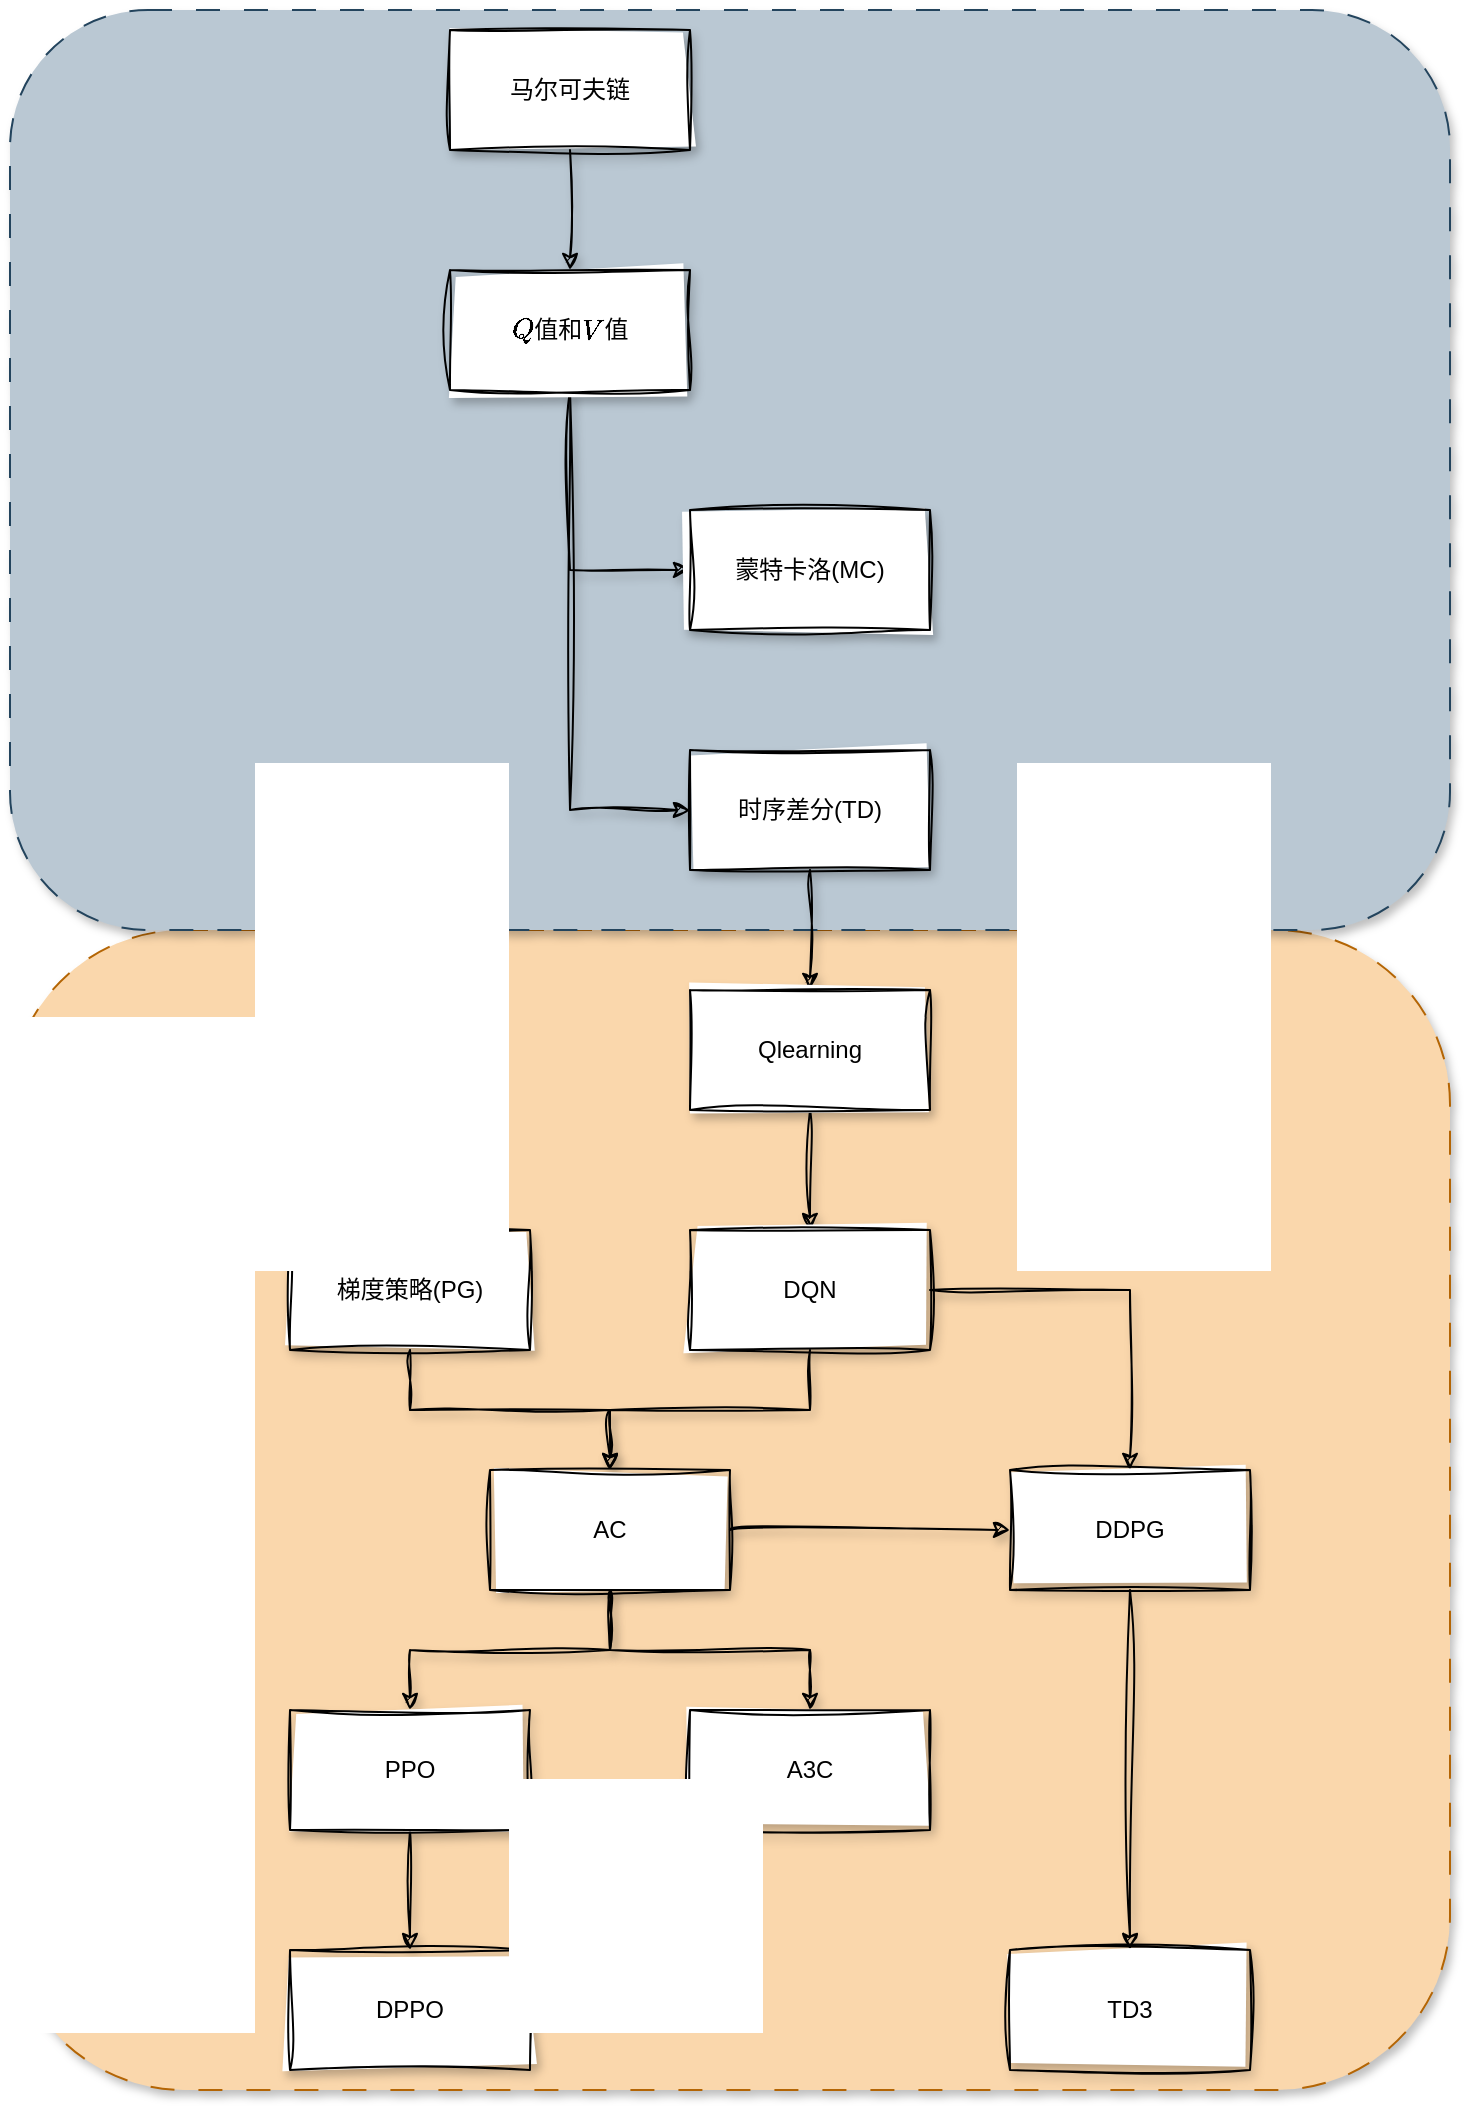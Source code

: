 <mxfile version="22.1.11" type="github" pages="6">
  <diagram name="路线图" id="RcYCrghBmFvPSSh3XzJO">
    <mxGraphModel dx="1838" dy="1176" grid="1" gridSize="10" guides="1" tooltips="1" connect="1" arrows="1" fold="1" page="1" pageScale="1" pageWidth="827" pageHeight="1169" math="1" shadow="0">
      <root>
        <mxCell id="0" />
        <mxCell id="1" parent="0" />
        <mxCell id="28xx1SLFNbe6EIuXEr-e-31" value="" style="rounded=1;whiteSpace=wrap;html=1;fillColor=#fad7ac;strokeColor=#b46504;dashed=1;dashPattern=12 12;shadow=1;" parent="1" vertex="1">
          <mxGeometry x="40" y="500" width="720" height="580" as="geometry" />
        </mxCell>
        <mxCell id="28xx1SLFNbe6EIuXEr-e-13" value="" style="rounded=1;whiteSpace=wrap;html=1;fillColor=#bac8d3;strokeColor=#23445d;dashed=1;dashPattern=12 12;shadow=1;" parent="1" vertex="1">
          <mxGeometry x="40" y="40" width="720" height="460" as="geometry" />
        </mxCell>
        <mxCell id="28xx1SLFNbe6EIuXEr-e-3" value="" style="edgeStyle=orthogonalEdgeStyle;rounded=0;orthogonalLoop=1;jettySize=auto;html=1;sketch=1;curveFitting=1;jiggle=2;shadow=1;" parent="1" source="28xx1SLFNbe6EIuXEr-e-1" target="28xx1SLFNbe6EIuXEr-e-2" edge="1">
          <mxGeometry relative="1" as="geometry" />
        </mxCell>
        <mxCell id="28xx1SLFNbe6EIuXEr-e-1" value="马尔可夫链" style="rounded=0;whiteSpace=wrap;html=1;sketch=1;curveFitting=1;jiggle=2;shadow=1;" parent="1" vertex="1">
          <mxGeometry x="260" y="50" width="120" height="60" as="geometry" />
        </mxCell>
        <mxCell id="28xx1SLFNbe6EIuXEr-e-7" style="edgeStyle=orthogonalEdgeStyle;rounded=0;orthogonalLoop=1;jettySize=auto;html=1;entryX=0;entryY=0.5;entryDx=0;entryDy=0;sketch=1;curveFitting=1;jiggle=2;shadow=1;" parent="1" source="28xx1SLFNbe6EIuXEr-e-2" target="28xx1SLFNbe6EIuXEr-e-5" edge="1">
          <mxGeometry relative="1" as="geometry" />
        </mxCell>
        <mxCell id="28xx1SLFNbe6EIuXEr-e-10" value="" style="edgeStyle=orthogonalEdgeStyle;rounded=0;orthogonalLoop=1;jettySize=auto;html=1;sketch=1;curveFitting=1;jiggle=2;shadow=1;" parent="1" source="28xx1SLFNbe6EIuXEr-e-2" target="28xx1SLFNbe6EIuXEr-e-9" edge="1">
          <mxGeometry relative="1" as="geometry">
            <Array as="points">
              <mxPoint x="320" y="440" />
            </Array>
          </mxGeometry>
        </mxCell>
        <mxCell id="28xx1SLFNbe6EIuXEr-e-2" value="`Q`值和`V`值" style="rounded=0;whiteSpace=wrap;html=1;sketch=1;curveFitting=1;jiggle=2;shadow=1;" parent="1" vertex="1">
          <mxGeometry x="260" y="170" width="120" height="60" as="geometry" />
        </mxCell>
        <mxCell id="28xx1SLFNbe6EIuXEr-e-5" value="蒙特卡洛(MC)" style="rounded=0;whiteSpace=wrap;html=1;sketch=1;curveFitting=1;jiggle=2;shadow=1;" parent="1" vertex="1">
          <mxGeometry x="380" y="290" width="120" height="60" as="geometry" />
        </mxCell>
        <mxCell id="28xx1SLFNbe6EIuXEr-e-12" value="" style="edgeStyle=orthogonalEdgeStyle;rounded=0;orthogonalLoop=1;jettySize=auto;html=1;sketch=1;curveFitting=1;jiggle=2;shadow=1;" parent="1" source="28xx1SLFNbe6EIuXEr-e-9" target="28xx1SLFNbe6EIuXEr-e-11" edge="1">
          <mxGeometry relative="1" as="geometry" />
        </mxCell>
        <mxCell id="28xx1SLFNbe6EIuXEr-e-9" value="时序差分(TD)" style="rounded=0;whiteSpace=wrap;html=1;sketch=1;curveFitting=1;jiggle=2;shadow=1;" parent="1" vertex="1">
          <mxGeometry x="380" y="410" width="120" height="60" as="geometry" />
        </mxCell>
        <mxCell id="28xx1SLFNbe6EIuXEr-e-16" value="" style="edgeStyle=orthogonalEdgeStyle;rounded=0;orthogonalLoop=1;jettySize=auto;html=1;sketch=1;curveFitting=1;jiggle=2;shadow=1;" parent="1" source="28xx1SLFNbe6EIuXEr-e-11" target="28xx1SLFNbe6EIuXEr-e-15" edge="1">
          <mxGeometry relative="1" as="geometry" />
        </mxCell>
        <mxCell id="28xx1SLFNbe6EIuXEr-e-11" value="Qlearning" style="rounded=0;whiteSpace=wrap;html=1;sketch=1;curveFitting=1;jiggle=2;shadow=1;" parent="1" vertex="1">
          <mxGeometry x="380" y="530" width="120" height="60" as="geometry" />
        </mxCell>
        <mxCell id="28xx1SLFNbe6EIuXEr-e-19" style="edgeStyle=orthogonalEdgeStyle;rounded=0;orthogonalLoop=1;jettySize=auto;html=1;sketch=1;curveFitting=1;jiggle=2;shadow=1;" parent="1" source="28xx1SLFNbe6EIuXEr-e-14" target="28xx1SLFNbe6EIuXEr-e-17" edge="1">
          <mxGeometry relative="1" as="geometry" />
        </mxCell>
        <mxCell id="28xx1SLFNbe6EIuXEr-e-14" value="梯度策略(PG)" style="rounded=0;whiteSpace=wrap;html=1;sketch=1;curveFitting=1;jiggle=2;shadow=1;" parent="1" vertex="1">
          <mxGeometry x="180" y="650" width="120" height="60" as="geometry" />
        </mxCell>
        <mxCell id="28xx1SLFNbe6EIuXEr-e-18" style="edgeStyle=orthogonalEdgeStyle;rounded=0;orthogonalLoop=1;jettySize=auto;html=1;sketch=1;curveFitting=1;jiggle=2;shadow=1;" parent="1" source="28xx1SLFNbe6EIuXEr-e-15" target="28xx1SLFNbe6EIuXEr-e-17" edge="1">
          <mxGeometry relative="1" as="geometry" />
        </mxCell>
        <mxCell id="28xx1SLFNbe6EIuXEr-e-28" style="edgeStyle=orthogonalEdgeStyle;rounded=0;orthogonalLoop=1;jettySize=auto;html=1;sketch=1;curveFitting=1;jiggle=2;shadow=1;" parent="1" source="28xx1SLFNbe6EIuXEr-e-15" target="28xx1SLFNbe6EIuXEr-e-27" edge="1">
          <mxGeometry relative="1" as="geometry" />
        </mxCell>
        <mxCell id="28xx1SLFNbe6EIuXEr-e-15" value="DQN" style="rounded=0;whiteSpace=wrap;html=1;sketch=1;curveFitting=1;jiggle=2;shadow=1;" parent="1" vertex="1">
          <mxGeometry x="380" y="650" width="120" height="60" as="geometry" />
        </mxCell>
        <mxCell id="28xx1SLFNbe6EIuXEr-e-22" style="edgeStyle=orthogonalEdgeStyle;rounded=0;orthogonalLoop=1;jettySize=auto;html=1;sketch=1;curveFitting=1;jiggle=2;shadow=1;" parent="1" source="28xx1SLFNbe6EIuXEr-e-17" target="28xx1SLFNbe6EIuXEr-e-20" edge="1">
          <mxGeometry relative="1" as="geometry" />
        </mxCell>
        <mxCell id="28xx1SLFNbe6EIuXEr-e-23" style="edgeStyle=orthogonalEdgeStyle;rounded=0;orthogonalLoop=1;jettySize=auto;html=1;sketch=1;curveFitting=1;jiggle=2;shadow=1;" parent="1" source="28xx1SLFNbe6EIuXEr-e-17" target="28xx1SLFNbe6EIuXEr-e-21" edge="1">
          <mxGeometry relative="1" as="geometry" />
        </mxCell>
        <mxCell id="g3f7EvbMpT0CUi-3iCvY-1" style="edgeStyle=orthogonalEdgeStyle;curved=1;rounded=0;orthogonalLoop=1;jettySize=auto;html=1;shadow=1;sketch=1;curveFitting=1;jiggle=2;" edge="1" parent="1" source="28xx1SLFNbe6EIuXEr-e-17" target="28xx1SLFNbe6EIuXEr-e-27">
          <mxGeometry relative="1" as="geometry" />
        </mxCell>
        <mxCell id="28xx1SLFNbe6EIuXEr-e-17" value="AC" style="rounded=0;whiteSpace=wrap;html=1;sketch=1;curveFitting=1;jiggle=2;shadow=1;" parent="1" vertex="1">
          <mxGeometry x="280" y="770" width="120" height="60" as="geometry" />
        </mxCell>
        <mxCell id="28xx1SLFNbe6EIuXEr-e-25" value="" style="edgeStyle=orthogonalEdgeStyle;rounded=0;orthogonalLoop=1;jettySize=auto;html=1;sketch=1;curveFitting=1;jiggle=2;shadow=1;" parent="1" source="28xx1SLFNbe6EIuXEr-e-20" target="28xx1SLFNbe6EIuXEr-e-24" edge="1">
          <mxGeometry relative="1" as="geometry" />
        </mxCell>
        <mxCell id="28xx1SLFNbe6EIuXEr-e-20" value="PPO" style="rounded=0;whiteSpace=wrap;html=1;sketch=1;curveFitting=1;jiggle=2;shadow=1;" parent="1" vertex="1">
          <mxGeometry x="180" y="890" width="120" height="60" as="geometry" />
        </mxCell>
        <mxCell id="28xx1SLFNbe6EIuXEr-e-21" value="A3C" style="rounded=0;whiteSpace=wrap;html=1;sketch=1;curveFitting=1;jiggle=2;shadow=1;" parent="1" vertex="1">
          <mxGeometry x="380" y="890" width="120" height="60" as="geometry" />
        </mxCell>
        <mxCell id="28xx1SLFNbe6EIuXEr-e-24" value="DPPO" style="rounded=0;whiteSpace=wrap;html=1;sketch=1;curveFitting=1;jiggle=2;shadow=1;" parent="1" vertex="1">
          <mxGeometry x="180" y="1010" width="120" height="60" as="geometry" />
        </mxCell>
        <mxCell id="28xx1SLFNbe6EIuXEr-e-30" style="edgeStyle=orthogonalEdgeStyle;rounded=0;orthogonalLoop=1;jettySize=auto;html=1;entryX=0.5;entryY=0;entryDx=0;entryDy=0;sketch=1;curveFitting=1;jiggle=2;shadow=1;" parent="1" source="28xx1SLFNbe6EIuXEr-e-27" target="28xx1SLFNbe6EIuXEr-e-29" edge="1">
          <mxGeometry relative="1" as="geometry" />
        </mxCell>
        <mxCell id="28xx1SLFNbe6EIuXEr-e-27" value="DDPG" style="rounded=0;whiteSpace=wrap;html=1;sketch=1;curveFitting=1;jiggle=2;shadow=1;" parent="1" vertex="1">
          <mxGeometry x="540" y="770" width="120" height="60" as="geometry" />
        </mxCell>
        <mxCell id="28xx1SLFNbe6EIuXEr-e-29" value="TD3" style="rounded=0;whiteSpace=wrap;html=1;sketch=1;curveFitting=1;jiggle=2;shadow=1;" parent="1" vertex="1">
          <mxGeometry x="540" y="1010" width="120" height="60" as="geometry" />
        </mxCell>
      </root>
    </mxGraphModel>
  </diagram>
  <diagram id="72ef3sHuoOWlsgc97iei" name="马尔可夫链">
    <mxGraphModel dx="1302" dy="833" grid="1" gridSize="10" guides="1" tooltips="1" connect="1" arrows="1" fold="1" page="1" pageScale="1" pageWidth="1169" pageHeight="827" math="1" shadow="0">
      <root>
        <mxCell id="0" />
        <mxCell id="1" parent="0" />
        <mxCell id="b24xm5bGvdJZSB9XfMSJ-6" style="rounded=0;orthogonalLoop=1;jettySize=auto;html=1;entryX=0;entryY=0.5;entryDx=0;entryDy=0;" edge="1" parent="1" source="b24xm5bGvdJZSB9XfMSJ-1" target="b24xm5bGvdJZSB9XfMSJ-2">
          <mxGeometry relative="1" as="geometry" />
        </mxCell>
        <mxCell id="b24xm5bGvdJZSB9XfMSJ-1" value="&lt;div&gt;`S`&lt;/div&gt;" style="ellipse;whiteSpace=wrap;html=1;aspect=fixed;fillColor=#dae8fc;strokeColor=#6c8ebf;" vertex="1" parent="1">
          <mxGeometry x="40" y="250" width="40" height="40" as="geometry" />
        </mxCell>
        <mxCell id="b24xm5bGvdJZSB9XfMSJ-17" style="edgeStyle=orthogonalEdgeStyle;rounded=0;orthogonalLoop=1;jettySize=auto;html=1;entryX=0;entryY=0.5;entryDx=0;entryDy=0;" edge="1" parent="1" source="b24xm5bGvdJZSB9XfMSJ-2" target="b24xm5bGvdJZSB9XfMSJ-11">
          <mxGeometry relative="1" as="geometry" />
        </mxCell>
        <mxCell id="b24xm5bGvdJZSB9XfMSJ-2" value="`A`" style="ellipse;whiteSpace=wrap;html=1;aspect=fixed;fillColor=#d5e8d4;strokeColor=#82b366;" vertex="1" parent="1">
          <mxGeometry x="120" y="250" width="40" height="40" as="geometry" />
        </mxCell>
        <mxCell id="b24xm5bGvdJZSB9XfMSJ-10" style="rounded=0;orthogonalLoop=1;jettySize=auto;html=1;entryX=0;entryY=0.5;entryDx=0;entryDy=0;" edge="1" source="b24xm5bGvdJZSB9XfMSJ-11" target="b24xm5bGvdJZSB9XfMSJ-12" parent="1">
          <mxGeometry relative="1" as="geometry" />
        </mxCell>
        <mxCell id="b24xm5bGvdJZSB9XfMSJ-19" style="edgeStyle=orthogonalEdgeStyle;curved=1;rounded=0;orthogonalLoop=1;jettySize=auto;html=1;entryX=0.5;entryY=1;entryDx=0;entryDy=0;exitX=0.5;exitY=1;exitDx=0;exitDy=0;" edge="1" parent="1" source="b24xm5bGvdJZSB9XfMSJ-11" target="b24xm5bGvdJZSB9XfMSJ-2">
          <mxGeometry relative="1" as="geometry" />
        </mxCell>
        <mxCell id="b24xm5bGvdJZSB9XfMSJ-11" value="&lt;div&gt;`S`&lt;/div&gt;" style="ellipse;whiteSpace=wrap;html=1;aspect=fixed;fillColor=#dae8fc;strokeColor=#6c8ebf;" vertex="1" parent="1">
          <mxGeometry x="200" y="250" width="40" height="40" as="geometry" />
        </mxCell>
        <mxCell id="b24xm5bGvdJZSB9XfMSJ-18" style="edgeStyle=orthogonalEdgeStyle;rounded=0;orthogonalLoop=1;jettySize=auto;html=1;entryX=0;entryY=0.5;entryDx=0;entryDy=0;" edge="1" parent="1" source="b24xm5bGvdJZSB9XfMSJ-12" target="b24xm5bGvdJZSB9XfMSJ-14">
          <mxGeometry relative="1" as="geometry" />
        </mxCell>
        <mxCell id="b24xm5bGvdJZSB9XfMSJ-12" value="`A`" style="ellipse;whiteSpace=wrap;html=1;aspect=fixed;fillColor=#d5e8d4;strokeColor=#82b366;" vertex="1" parent="1">
          <mxGeometry x="280" y="250" width="40" height="40" as="geometry" />
        </mxCell>
        <mxCell id="b24xm5bGvdJZSB9XfMSJ-13" style="rounded=0;orthogonalLoop=1;jettySize=auto;html=1;entryX=0;entryY=0.5;entryDx=0;entryDy=0;" edge="1" source="b24xm5bGvdJZSB9XfMSJ-14" target="b24xm5bGvdJZSB9XfMSJ-15" parent="1">
          <mxGeometry relative="1" as="geometry" />
        </mxCell>
        <mxCell id="b24xm5bGvdJZSB9XfMSJ-22" style="edgeStyle=orthogonalEdgeStyle;curved=1;rounded=0;orthogonalLoop=1;jettySize=auto;html=1;exitX=0.5;exitY=1;exitDx=0;exitDy=0;entryX=0.5;entryY=1;entryDx=0;entryDy=0;" edge="1" parent="1" source="b24xm5bGvdJZSB9XfMSJ-14" target="b24xm5bGvdJZSB9XfMSJ-12">
          <mxGeometry relative="1" as="geometry" />
        </mxCell>
        <mxCell id="b24xm5bGvdJZSB9XfMSJ-14" value="&lt;div&gt;`S`&lt;/div&gt;" style="ellipse;whiteSpace=wrap;html=1;aspect=fixed;fillColor=#dae8fc;strokeColor=#6c8ebf;" vertex="1" parent="1">
          <mxGeometry x="360" y="250" width="40" height="40" as="geometry" />
        </mxCell>
        <mxCell id="b24xm5bGvdJZSB9XfMSJ-24" style="edgeStyle=orthogonalEdgeStyle;curved=1;rounded=0;orthogonalLoop=1;jettySize=auto;html=1;" edge="1" parent="1" source="b24xm5bGvdJZSB9XfMSJ-15" target="b24xm5bGvdJZSB9XfMSJ-25">
          <mxGeometry relative="1" as="geometry">
            <mxPoint x="520" y="270" as="targetPoint" />
          </mxGeometry>
        </mxCell>
        <mxCell id="b24xm5bGvdJZSB9XfMSJ-15" value="`A`" style="ellipse;whiteSpace=wrap;html=1;aspect=fixed;fillColor=#d5e8d4;strokeColor=#82b366;" vertex="1" parent="1">
          <mxGeometry x="440" y="250" width="40" height="40" as="geometry" />
        </mxCell>
        <mxCell id="b24xm5bGvdJZSB9XfMSJ-20" value="`R`" style="text;html=1;strokeColor=none;fillColor=none;align=center;verticalAlign=middle;whiteSpace=wrap;rounded=0;" vertex="1" parent="1">
          <mxGeometry x="170" y="290" width="20" height="20" as="geometry" />
        </mxCell>
        <mxCell id="b24xm5bGvdJZSB9XfMSJ-23" value="`R`" style="text;html=1;strokeColor=none;fillColor=none;align=center;verticalAlign=middle;whiteSpace=wrap;rounded=0;" vertex="1" parent="1">
          <mxGeometry x="330" y="290" width="20" height="20" as="geometry" />
        </mxCell>
        <mxCell id="b24xm5bGvdJZSB9XfMSJ-27" style="edgeStyle=orthogonalEdgeStyle;curved=1;rounded=0;orthogonalLoop=1;jettySize=auto;html=1;entryX=0;entryY=0.5;entryDx=0;entryDy=0;" edge="1" parent="1" source="b24xm5bGvdJZSB9XfMSJ-25" target="b24xm5bGvdJZSB9XfMSJ-26">
          <mxGeometry relative="1" as="geometry" />
        </mxCell>
        <mxCell id="b24xm5bGvdJZSB9XfMSJ-25" value="`...`" style="text;html=1;strokeColor=none;fillColor=none;align=center;verticalAlign=middle;whiteSpace=wrap;rounded=0;" vertex="1" parent="1">
          <mxGeometry x="520" y="250" width="40" height="40" as="geometry" />
        </mxCell>
        <mxCell id="b24xm5bGvdJZSB9XfMSJ-29" style="edgeStyle=orthogonalEdgeStyle;curved=1;rounded=0;orthogonalLoop=1;jettySize=auto;html=1;entryX=0;entryY=0.5;entryDx=0;entryDy=0;" edge="1" parent="1" source="b24xm5bGvdJZSB9XfMSJ-26" target="b24xm5bGvdJZSB9XfMSJ-28">
          <mxGeometry relative="1" as="geometry" />
        </mxCell>
        <mxCell id="b24xm5bGvdJZSB9XfMSJ-26" value="`A`" style="ellipse;whiteSpace=wrap;html=1;aspect=fixed;fillColor=#d5e8d4;strokeColor=#82b366;" vertex="1" parent="1">
          <mxGeometry x="600" y="250" width="40" height="40" as="geometry" />
        </mxCell>
        <mxCell id="b24xm5bGvdJZSB9XfMSJ-28" value="&lt;div&gt;`S`&lt;/div&gt;" style="ellipse;whiteSpace=wrap;html=1;aspect=fixed;fillColor=#dae8fc;strokeColor=#6c8ebf;" vertex="1" parent="1">
          <mxGeometry x="680" y="250" width="40" height="40" as="geometry" />
        </mxCell>
      </root>
    </mxGraphModel>
  </diagram>
  <diagram id="4hv4gq6sOSGATl8FXW_x" name="马尔可夫树">
    <mxGraphModel dx="1077" dy="690" grid="1" gridSize="10" guides="1" tooltips="1" connect="1" arrows="1" fold="1" page="1" pageScale="1" pageWidth="827" pageHeight="1169" math="1" shadow="0">
      <root>
        <mxCell id="0" />
        <mxCell id="1" parent="0" />
        <mxCell id="XUj-hSWNbtwn0MY1df0o-4" value="" style="rounded=1;whiteSpace=wrap;html=1;fillColor=none;strokeColor=#3465a4;dashed=1;shadow=1;" vertex="1" parent="1">
          <mxGeometry x="240" y="120" width="320" height="40" as="geometry" />
        </mxCell>
        <mxCell id="XUj-hSWNbtwn0MY1df0o-3" value="" style="edgeStyle=orthogonalEdgeStyle;curved=1;rounded=0;orthogonalLoop=1;jettySize=auto;html=1;shadow=1;" edge="1" parent="1" source="XUj-hSWNbtwn0MY1df0o-1" target="XUj-hSWNbtwn0MY1df0o-2">
          <mxGeometry relative="1" as="geometry" />
        </mxCell>
        <mxCell id="XUj-hSWNbtwn0MY1df0o-8" style="edgeStyle=orthogonalEdgeStyle;curved=1;rounded=0;orthogonalLoop=1;jettySize=auto;html=1;exitX=0.5;exitY=1;exitDx=0;exitDy=0;entryX=0.5;entryY=0;entryDx=0;entryDy=0;dashed=1;dashPattern=12 12;" edge="1" parent="1" source="XUj-hSWNbtwn0MY1df0o-1" target="XUj-hSWNbtwn0MY1df0o-5">
          <mxGeometry relative="1" as="geometry" />
        </mxCell>
        <mxCell id="XUj-hSWNbtwn0MY1df0o-9" style="edgeStyle=orthogonalEdgeStyle;curved=1;rounded=0;orthogonalLoop=1;jettySize=auto;html=1;exitX=0.5;exitY=1;exitDx=0;exitDy=0;entryX=0.5;entryY=0;entryDx=0;entryDy=0;dashed=1;dashPattern=12 12;" edge="1" parent="1" source="XUj-hSWNbtwn0MY1df0o-1" target="XUj-hSWNbtwn0MY1df0o-6">
          <mxGeometry relative="1" as="geometry" />
        </mxCell>
        <mxCell id="XUj-hSWNbtwn0MY1df0o-1" value="`S`" style="ellipse;whiteSpace=wrap;html=1;aspect=fixed;fillColor=#e1d5e7;strokeColor=#9673a6;" vertex="1" parent="1">
          <mxGeometry x="360" y="20" width="80" height="80" as="geometry" />
        </mxCell>
        <mxCell id="XUj-hSWNbtwn0MY1df0o-15" style="edgeStyle=orthogonalEdgeStyle;curved=1;rounded=0;orthogonalLoop=1;jettySize=auto;html=1;exitX=0.5;exitY=1;exitDx=0;exitDy=0;dashed=1;dashPattern=12 12;" edge="1" parent="1" source="XUj-hSWNbtwn0MY1df0o-2" target="XUj-hSWNbtwn0MY1df0o-12">
          <mxGeometry relative="1" as="geometry" />
        </mxCell>
        <mxCell id="XUj-hSWNbtwn0MY1df0o-16" style="edgeStyle=orthogonalEdgeStyle;curved=1;rounded=0;orthogonalLoop=1;jettySize=auto;html=1;entryX=0.5;entryY=0;entryDx=0;entryDy=0;" edge="1" parent="1" source="XUj-hSWNbtwn0MY1df0o-2" target="XUj-hSWNbtwn0MY1df0o-13">
          <mxGeometry relative="1" as="geometry" />
        </mxCell>
        <mxCell id="XUj-hSWNbtwn0MY1df0o-17" style="edgeStyle=orthogonalEdgeStyle;curved=1;rounded=0;orthogonalLoop=1;jettySize=auto;html=1;entryX=0.5;entryY=0;entryDx=0;entryDy=0;exitX=0.5;exitY=1;exitDx=0;exitDy=0;dashed=1;dashPattern=12 12;" edge="1" parent="1" source="XUj-hSWNbtwn0MY1df0o-2" target="XUj-hSWNbtwn0MY1df0o-14">
          <mxGeometry relative="1" as="geometry" />
        </mxCell>
        <mxCell id="XUj-hSWNbtwn0MY1df0o-2" value="`A_2`" style="ellipse;whiteSpace=wrap;html=1;shadow=1;fillColor=#dae8fc;strokeColor=#6c8ebf;" vertex="1" parent="1">
          <mxGeometry x="360" y="180" width="80" height="80" as="geometry" />
        </mxCell>
        <mxCell id="XUj-hSWNbtwn0MY1df0o-5" value="`A_1`" style="ellipse;whiteSpace=wrap;html=1;shadow=1;fillColor=#dae8fc;strokeColor=#6c8ebf;" vertex="1" parent="1">
          <mxGeometry x="240" y="180" width="80" height="80" as="geometry" />
        </mxCell>
        <mxCell id="XUj-hSWNbtwn0MY1df0o-6" value="`A_3`" style="ellipse;whiteSpace=wrap;html=1;shadow=1;fillColor=#dae8fc;strokeColor=#6c8ebf;" vertex="1" parent="1">
          <mxGeometry x="480" y="180" width="80" height="80" as="geometry" />
        </mxCell>
        <mxCell id="XUj-hSWNbtwn0MY1df0o-7" value="&lt;div&gt;`\pi`&lt;/div&gt;" style="text;html=1;strokeColor=none;fillColor=none;align=center;verticalAlign=middle;whiteSpace=wrap;rounded=0;shadow=1;" vertex="1" parent="1">
          <mxGeometry x="240" y="120" width="40" height="40" as="geometry" />
        </mxCell>
        <mxCell id="XUj-hSWNbtwn0MY1df0o-10" value="" style="rounded=1;whiteSpace=wrap;html=1;fillColor=none;dashed=1;shadow=1;strokeColor=#4e9a06;" vertex="1" parent="1">
          <mxGeometry x="240" y="280" width="320" height="40" as="geometry" />
        </mxCell>
        <mxCell id="XUj-hSWNbtwn0MY1df0o-11" value="&lt;div&gt;`P`&lt;/div&gt;" style="text;html=1;strokeColor=none;fillColor=none;align=center;verticalAlign=middle;whiteSpace=wrap;rounded=0;shadow=1;" vertex="1" parent="1">
          <mxGeometry x="240" y="280" width="40" height="40" as="geometry" />
        </mxCell>
        <mxCell id="XUj-hSWNbtwn0MY1df0o-12" value="`S_1`" style="ellipse;whiteSpace=wrap;html=1;shadow=1;fillColor=#e1d5e7;strokeColor=#9673a6;" vertex="1" parent="1">
          <mxGeometry x="240" y="340" width="80" height="80" as="geometry" />
        </mxCell>
        <mxCell id="XUj-hSWNbtwn0MY1df0o-26" style="edgeStyle=orthogonalEdgeStyle;curved=1;rounded=0;orthogonalLoop=1;jettySize=auto;html=1;entryX=0.5;entryY=0;entryDx=0;entryDy=0;" edge="1" parent="1" source="XUj-hSWNbtwn0MY1df0o-13" target="XUj-hSWNbtwn0MY1df0o-23">
          <mxGeometry relative="1" as="geometry" />
        </mxCell>
        <mxCell id="XUj-hSWNbtwn0MY1df0o-27" style="edgeStyle=orthogonalEdgeStyle;curved=1;rounded=0;orthogonalLoop=1;jettySize=auto;html=1;dashed=1;dashPattern=12 12;" edge="1" parent="1" source="XUj-hSWNbtwn0MY1df0o-13" target="XUj-hSWNbtwn0MY1df0o-25">
          <mxGeometry relative="1" as="geometry">
            <Array as="points">
              <mxPoint x="400" y="430" />
              <mxPoint x="520" y="430" />
            </Array>
          </mxGeometry>
        </mxCell>
        <mxCell id="XUj-hSWNbtwn0MY1df0o-28" style="edgeStyle=orthogonalEdgeStyle;curved=1;rounded=0;orthogonalLoop=1;jettySize=auto;html=1;entryX=0.5;entryY=0;entryDx=0;entryDy=0;dashed=1;dashPattern=12 12;" edge="1" parent="1" source="XUj-hSWNbtwn0MY1df0o-13" target="XUj-hSWNbtwn0MY1df0o-24">
          <mxGeometry relative="1" as="geometry">
            <Array as="points">
              <mxPoint x="400" y="430" />
              <mxPoint x="280" y="430" />
            </Array>
          </mxGeometry>
        </mxCell>
        <mxCell id="XUj-hSWNbtwn0MY1df0o-13" value="`S_2`" style="ellipse;whiteSpace=wrap;html=1;shadow=1;fillColor=#e1d5e7;strokeColor=#9673a6;" vertex="1" parent="1">
          <mxGeometry x="360" y="340" width="80" height="80" as="geometry" />
        </mxCell>
        <mxCell id="XUj-hSWNbtwn0MY1df0o-14" value="`S_3`" style="ellipse;whiteSpace=wrap;html=1;shadow=1;fillColor=#e1d5e7;strokeColor=#9673a6;" vertex="1" parent="1">
          <mxGeometry x="480" y="340" width="80" height="80" as="geometry" />
        </mxCell>
        <mxCell id="XUj-hSWNbtwn0MY1df0o-18" value="" style="rounded=1;whiteSpace=wrap;html=1;fillColor=none;strokeColor=#3465a4;dashed=1;shadow=1;" vertex="1" parent="1">
          <mxGeometry x="240" y="440" width="320" height="40" as="geometry" />
        </mxCell>
        <mxCell id="XUj-hSWNbtwn0MY1df0o-19" value="&lt;div&gt;`\pi`&lt;/div&gt;" style="text;html=1;strokeColor=none;fillColor=none;align=center;verticalAlign=middle;whiteSpace=wrap;rounded=0;shadow=1;" vertex="1" parent="1">
          <mxGeometry x="240" y="440" width="40" height="40" as="geometry" />
        </mxCell>
        <mxCell id="XUj-hSWNbtwn0MY1df0o-40" style="edgeStyle=orthogonalEdgeStyle;curved=1;rounded=0;orthogonalLoop=1;jettySize=auto;html=1;" edge="1" parent="1" source="XUj-hSWNbtwn0MY1df0o-23" target="XUj-hSWNbtwn0MY1df0o-34">
          <mxGeometry relative="1" as="geometry" />
        </mxCell>
        <mxCell id="XUj-hSWNbtwn0MY1df0o-41" style="edgeStyle=orthogonalEdgeStyle;curved=1;rounded=0;orthogonalLoop=1;jettySize=auto;html=1;entryX=0.5;entryY=0;entryDx=0;entryDy=0;dashed=1;dashPattern=12 12;" edge="1" parent="1" source="XUj-hSWNbtwn0MY1df0o-23" target="XUj-hSWNbtwn0MY1df0o-35">
          <mxGeometry relative="1" as="geometry">
            <Array as="points">
              <mxPoint x="400" y="590" />
              <mxPoint x="280" y="590" />
            </Array>
          </mxGeometry>
        </mxCell>
        <mxCell id="XUj-hSWNbtwn0MY1df0o-43" style="edgeStyle=orthogonalEdgeStyle;curved=1;rounded=0;orthogonalLoop=1;jettySize=auto;html=1;exitX=0.5;exitY=1;exitDx=0;exitDy=0;dashed=1;dashPattern=12 12;" edge="1" parent="1" source="XUj-hSWNbtwn0MY1df0o-23" target="XUj-hSWNbtwn0MY1df0o-33">
          <mxGeometry relative="1" as="geometry">
            <Array as="points">
              <mxPoint x="400" y="590" />
              <mxPoint x="520" y="590" />
            </Array>
          </mxGeometry>
        </mxCell>
        <mxCell id="XUj-hSWNbtwn0MY1df0o-23" value="`A_2`" style="ellipse;whiteSpace=wrap;html=1;shadow=1;fillColor=#dae8fc;strokeColor=#6c8ebf;" vertex="1" parent="1">
          <mxGeometry x="360" y="500" width="80" height="80" as="geometry" />
        </mxCell>
        <mxCell id="XUj-hSWNbtwn0MY1df0o-24" value="`A_1`" style="ellipse;whiteSpace=wrap;html=1;shadow=1;fillColor=#dae8fc;strokeColor=#6c8ebf;" vertex="1" parent="1">
          <mxGeometry x="240" y="500" width="80" height="80" as="geometry" />
        </mxCell>
        <mxCell id="XUj-hSWNbtwn0MY1df0o-25" value="`A_3`" style="ellipse;whiteSpace=wrap;html=1;shadow=1;fillColor=#dae8fc;strokeColor=#6c8ebf;" vertex="1" parent="1">
          <mxGeometry x="480" y="500" width="80" height="80" as="geometry" />
        </mxCell>
        <mxCell id="XUj-hSWNbtwn0MY1df0o-33" value="`S_3`" style="ellipse;whiteSpace=wrap;html=1;shadow=1;fillColor=#e1d5e7;strokeColor=#9673a6;" vertex="1" parent="1">
          <mxGeometry x="480" y="650" width="80" height="80" as="geometry" />
        </mxCell>
        <mxCell id="XUj-hSWNbtwn0MY1df0o-34" value="`S_2`" style="ellipse;whiteSpace=wrap;html=1;shadow=1;fillColor=#e1d5e7;strokeColor=#9673a6;" vertex="1" parent="1">
          <mxGeometry x="360" y="650" width="80" height="80" as="geometry" />
        </mxCell>
        <mxCell id="XUj-hSWNbtwn0MY1df0o-35" value="`S_1`" style="ellipse;whiteSpace=wrap;html=1;shadow=1;fillColor=#e1d5e7;strokeColor=#9673a6;" vertex="1" parent="1">
          <mxGeometry x="240" y="650" width="80" height="80" as="geometry" />
        </mxCell>
        <mxCell id="XUj-hSWNbtwn0MY1df0o-38" value="" style="rounded=1;whiteSpace=wrap;html=1;fillColor=none;dashed=1;shadow=1;strokeColor=#4e9a06;" vertex="1" parent="1">
          <mxGeometry x="240" y="600" width="320" height="40" as="geometry" />
        </mxCell>
        <mxCell id="XUj-hSWNbtwn0MY1df0o-39" value="&lt;div&gt;`P`&lt;/div&gt;" style="text;html=1;strokeColor=none;fillColor=none;align=center;verticalAlign=middle;whiteSpace=wrap;rounded=0;shadow=1;" vertex="1" parent="1">
          <mxGeometry x="240" y="600" width="40" height="40" as="geometry" />
        </mxCell>
      </root>
    </mxGraphModel>
  </diagram>
  <diagram id="ydNZGLIuX5gZb0Txid4N" name="V值和Q值">
    <mxGraphModel dx="893" dy="1398" grid="1" gridSize="10" guides="1" tooltips="1" connect="1" arrows="1" fold="1" page="1" pageScale="1" pageWidth="1169" pageHeight="827" math="1" shadow="0">
      <root>
        <mxCell id="0" />
        <mxCell id="1" parent="0" />
        <mxCell id="B1e9BmMNQ3ZfRIL_x3nn-63" style="edgeStyle=orthogonalEdgeStyle;curved=1;rounded=0;orthogonalLoop=1;jettySize=auto;html=1;entryX=0.5;entryY=0;entryDx=0;entryDy=0;strokeColor=#204a87;shadow=1;" edge="1" parent="1" source="B1e9BmMNQ3ZfRIL_x3nn-62" target="B1e9BmMNQ3ZfRIL_x3nn-64">
          <mxGeometry relative="1" as="geometry">
            <Array as="points">
              <mxPoint x="380" y="-80" />
              <mxPoint x="100" y="-80" />
            </Array>
          </mxGeometry>
        </mxCell>
        <mxCell id="B1e9BmMNQ3ZfRIL_x3nn-62" value="" style="rounded=1;whiteSpace=wrap;html=1;fillColor=none;strokeColor=#204a87;dashed=1;dashPattern=12 12;shadow=1;" vertex="1" parent="1">
          <mxGeometry x="180" y="-40" width="400" height="400" as="geometry" />
        </mxCell>
        <mxCell id="B1e9BmMNQ3ZfRIL_x3nn-52" style="edgeStyle=orthogonalEdgeStyle;curved=1;rounded=0;orthogonalLoop=1;jettySize=auto;html=1;entryX=0.5;entryY=0;entryDx=0;entryDy=0;strokeColor=#cc0000;shadow=1;" edge="1" parent="1" source="B1e9BmMNQ3ZfRIL_x3nn-50" target="B1e9BmMNQ3ZfRIL_x3nn-51">
          <mxGeometry relative="1" as="geometry">
            <Array as="points">
              <mxPoint x="480" y="-60" />
              <mxPoint x="260" y="-60" />
            </Array>
          </mxGeometry>
        </mxCell>
        <mxCell id="B1e9BmMNQ3ZfRIL_x3nn-50" value="" style="rounded=1;whiteSpace=wrap;html=1;fillColor=none;strokeColor=#a40000;dashed=1;dashPattern=12 12;shadow=1;" vertex="1" parent="1">
          <mxGeometry x="350" y="-20" width="220" height="120" as="geometry" />
        </mxCell>
        <mxCell id="B1e9BmMNQ3ZfRIL_x3nn-6" style="edgeStyle=orthogonalEdgeStyle;curved=1;rounded=0;orthogonalLoop=1;jettySize=auto;html=1;entryX=0;entryY=0.5;entryDx=0;entryDy=0;shadow=1;" edge="1" parent="1" source="B1e9BmMNQ3ZfRIL_x3nn-1" target="B1e9BmMNQ3ZfRIL_x3nn-2">
          <mxGeometry relative="1" as="geometry" />
        </mxCell>
        <mxCell id="B1e9BmMNQ3ZfRIL_x3nn-7" style="edgeStyle=orthogonalEdgeStyle;curved=1;rounded=0;orthogonalLoop=1;jettySize=auto;html=1;entryX=0;entryY=0.5;entryDx=0;entryDy=0;shadow=1;" edge="1" parent="1" source="B1e9BmMNQ3ZfRIL_x3nn-1" target="B1e9BmMNQ3ZfRIL_x3nn-3">
          <mxGeometry relative="1" as="geometry" />
        </mxCell>
        <mxCell id="B1e9BmMNQ3ZfRIL_x3nn-8" style="edgeStyle=orthogonalEdgeStyle;curved=1;rounded=0;orthogonalLoop=1;jettySize=auto;html=1;entryX=0;entryY=0.5;entryDx=0;entryDy=0;shadow=1;" edge="1" parent="1" source="B1e9BmMNQ3ZfRIL_x3nn-1" target="B1e9BmMNQ3ZfRIL_x3nn-5">
          <mxGeometry relative="1" as="geometry" />
        </mxCell>
        <mxCell id="B1e9BmMNQ3ZfRIL_x3nn-17" style="edgeStyle=orthogonalEdgeStyle;curved=1;rounded=0;orthogonalLoop=1;jettySize=auto;html=1;fillColor=#fad7ac;strokeColor=#b46504;shadow=1;" edge="1" parent="1" source="B1e9BmMNQ3ZfRIL_x3nn-2" target="B1e9BmMNQ3ZfRIL_x3nn-14">
          <mxGeometry relative="1" as="geometry" />
        </mxCell>
        <mxCell id="B1e9BmMNQ3ZfRIL_x3nn-60" style="edgeStyle=orthogonalEdgeStyle;curved=1;rounded=0;orthogonalLoop=1;jettySize=auto;html=1;fillColor=#fad7ac;strokeColor=#b46504;shadow=1;" edge="1" parent="1" source="B1e9BmMNQ3ZfRIL_x3nn-2" target="B1e9BmMNQ3ZfRIL_x3nn-15">
          <mxGeometry relative="1" as="geometry" />
        </mxCell>
        <mxCell id="B1e9BmMNQ3ZfRIL_x3nn-61" style="edgeStyle=orthogonalEdgeStyle;curved=1;rounded=0;orthogonalLoop=1;jettySize=auto;html=1;entryX=0;entryY=0.5;entryDx=0;entryDy=0;fillColor=#fad7ac;strokeColor=#b46504;shadow=1;" edge="1" parent="1" source="B1e9BmMNQ3ZfRIL_x3nn-2" target="B1e9BmMNQ3ZfRIL_x3nn-13">
          <mxGeometry relative="1" as="geometry" />
        </mxCell>
        <mxCell id="B1e9BmMNQ3ZfRIL_x3nn-23" style="edgeStyle=orthogonalEdgeStyle;curved=1;rounded=0;orthogonalLoop=1;jettySize=auto;html=1;entryX=0.023;entryY=0.368;entryDx=0;entryDy=0;entryPerimeter=0;fillColor=#fad7ac;strokeColor=#b46504;shadow=1;" edge="1" parent="1" source="B1e9BmMNQ3ZfRIL_x3nn-3" target="B1e9BmMNQ3ZfRIL_x3nn-27">
          <mxGeometry relative="1" as="geometry">
            <mxPoint x="360" y="160" as="targetPoint" />
          </mxGeometry>
        </mxCell>
        <mxCell id="B1e9BmMNQ3ZfRIL_x3nn-58" style="edgeStyle=orthogonalEdgeStyle;curved=1;rounded=0;orthogonalLoop=1;jettySize=auto;html=1;entryX=0;entryY=0.5;entryDx=0;entryDy=0;fillColor=#fad7ac;strokeColor=#b46504;shadow=1;" edge="1" parent="1" source="B1e9BmMNQ3ZfRIL_x3nn-3" target="B1e9BmMNQ3ZfRIL_x3nn-27">
          <mxGeometry relative="1" as="geometry" />
        </mxCell>
        <mxCell id="B1e9BmMNQ3ZfRIL_x3nn-59" style="edgeStyle=orthogonalEdgeStyle;curved=1;rounded=0;orthogonalLoop=1;jettySize=auto;html=1;entryX=0;entryY=0.5;entryDx=0;entryDy=0;fillColor=#fad7ac;strokeColor=#b46504;shadow=1;" edge="1" parent="1" source="B1e9BmMNQ3ZfRIL_x3nn-3" target="B1e9BmMNQ3ZfRIL_x3nn-25">
          <mxGeometry relative="1" as="geometry" />
        </mxCell>
        <mxCell id="B1e9BmMNQ3ZfRIL_x3nn-32" style="edgeStyle=orthogonalEdgeStyle;curved=1;rounded=0;orthogonalLoop=1;jettySize=auto;html=1;fillColor=#fad7ac;strokeColor=#b46504;shadow=1;" edge="1" parent="1" source="B1e9BmMNQ3ZfRIL_x3nn-5" target="B1e9BmMNQ3ZfRIL_x3nn-30">
          <mxGeometry relative="1" as="geometry" />
        </mxCell>
        <mxCell id="B1e9BmMNQ3ZfRIL_x3nn-56" style="edgeStyle=orthogonalEdgeStyle;curved=1;rounded=0;orthogonalLoop=1;jettySize=auto;html=1;entryX=0;entryY=0.5;entryDx=0;entryDy=0;fillColor=#fad7ac;strokeColor=#b46504;shadow=1;" edge="1" parent="1" source="B1e9BmMNQ3ZfRIL_x3nn-5" target="B1e9BmMNQ3ZfRIL_x3nn-31">
          <mxGeometry relative="1" as="geometry" />
        </mxCell>
        <mxCell id="B1e9BmMNQ3ZfRIL_x3nn-57" style="edgeStyle=orthogonalEdgeStyle;curved=1;rounded=0;orthogonalLoop=1;jettySize=auto;html=1;entryX=0;entryY=0.5;entryDx=0;entryDy=0;fillColor=#fad7ac;strokeColor=#b46504;shadow=1;" edge="1" parent="1" source="B1e9BmMNQ3ZfRIL_x3nn-5" target="B1e9BmMNQ3ZfRIL_x3nn-29">
          <mxGeometry relative="1" as="geometry" />
        </mxCell>
        <mxCell id="B1e9BmMNQ3ZfRIL_x3nn-33" value="`...`" style="text;html=1;strokeColor=none;fillColor=none;align=center;verticalAlign=middle;whiteSpace=wrap;rounded=0;shadow=1;" vertex="1" parent="1">
          <mxGeometry x="440" y="25" width="80" height="30" as="geometry" />
        </mxCell>
        <mxCell id="B1e9BmMNQ3ZfRIL_x3nn-36" value="`...`" style="text;html=1;strokeColor=none;fillColor=none;align=center;verticalAlign=middle;whiteSpace=wrap;rounded=0;shadow=1;" vertex="1" parent="1">
          <mxGeometry x="440" y="145" width="80" height="30" as="geometry" />
        </mxCell>
        <mxCell id="B1e9BmMNQ3ZfRIL_x3nn-37" value="`...`" style="text;html=1;strokeColor=none;fillColor=none;align=center;verticalAlign=middle;whiteSpace=wrap;rounded=0;shadow=1;" vertex="1" parent="1">
          <mxGeometry x="440" y="265" width="80" height="30" as="geometry" />
        </mxCell>
        <mxCell id="B1e9BmMNQ3ZfRIL_x3nn-41" value="" style="group;shadow=1;" vertex="1" connectable="0" parent="1">
          <mxGeometry x="520" y="-5" width="40" height="90" as="geometry" />
        </mxCell>
        <mxCell id="B1e9BmMNQ3ZfRIL_x3nn-38" value="" style="whiteSpace=wrap;html=1;aspect=fixed;shadow=1;" vertex="1" parent="B1e9BmMNQ3ZfRIL_x3nn-41">
          <mxGeometry width="40" height="40" as="geometry" />
        </mxCell>
        <mxCell id="B1e9BmMNQ3ZfRIL_x3nn-39" value="" style="whiteSpace=wrap;html=1;aspect=fixed;shadow=1;" vertex="1" parent="B1e9BmMNQ3ZfRIL_x3nn-41">
          <mxGeometry y="25" width="40" height="40" as="geometry" />
        </mxCell>
        <mxCell id="B1e9BmMNQ3ZfRIL_x3nn-40" value="" style="whiteSpace=wrap;html=1;aspect=fixed;shadow=1;" vertex="1" parent="B1e9BmMNQ3ZfRIL_x3nn-41">
          <mxGeometry y="50" width="40" height="40" as="geometry" />
        </mxCell>
        <mxCell id="B1e9BmMNQ3ZfRIL_x3nn-42" value="" style="group;shadow=1;" vertex="1" connectable="0" parent="1">
          <mxGeometry x="520" y="115" width="40" height="90" as="geometry" />
        </mxCell>
        <mxCell id="B1e9BmMNQ3ZfRIL_x3nn-43" value="" style="whiteSpace=wrap;html=1;aspect=fixed;shadow=1;" vertex="1" parent="B1e9BmMNQ3ZfRIL_x3nn-42">
          <mxGeometry width="40" height="40" as="geometry" />
        </mxCell>
        <mxCell id="B1e9BmMNQ3ZfRIL_x3nn-44" value="" style="whiteSpace=wrap;html=1;aspect=fixed;shadow=1;" vertex="1" parent="B1e9BmMNQ3ZfRIL_x3nn-42">
          <mxGeometry y="25" width="40" height="40" as="geometry" />
        </mxCell>
        <mxCell id="B1e9BmMNQ3ZfRIL_x3nn-45" value="" style="whiteSpace=wrap;html=1;aspect=fixed;shadow=1;" vertex="1" parent="B1e9BmMNQ3ZfRIL_x3nn-42">
          <mxGeometry y="50" width="40" height="40" as="geometry" />
        </mxCell>
        <mxCell id="B1e9BmMNQ3ZfRIL_x3nn-46" value="" style="group;shadow=1;" vertex="1" connectable="0" parent="1">
          <mxGeometry x="520" y="235" width="40" height="90" as="geometry" />
        </mxCell>
        <mxCell id="B1e9BmMNQ3ZfRIL_x3nn-47" value="" style="whiteSpace=wrap;html=1;aspect=fixed;shadow=1;" vertex="1" parent="B1e9BmMNQ3ZfRIL_x3nn-46">
          <mxGeometry width="40" height="40" as="geometry" />
        </mxCell>
        <mxCell id="B1e9BmMNQ3ZfRIL_x3nn-48" value="" style="whiteSpace=wrap;html=1;aspect=fixed;shadow=1;" vertex="1" parent="B1e9BmMNQ3ZfRIL_x3nn-46">
          <mxGeometry y="25" width="40" height="40" as="geometry" />
        </mxCell>
        <mxCell id="B1e9BmMNQ3ZfRIL_x3nn-49" value="" style="whiteSpace=wrap;html=1;aspect=fixed;shadow=1;" vertex="1" parent="B1e9BmMNQ3ZfRIL_x3nn-46">
          <mxGeometry y="50" width="40" height="40" as="geometry" />
        </mxCell>
        <mxCell id="B1e9BmMNQ3ZfRIL_x3nn-51" value="`Q`" style="text;html=1;strokeColor=#cc0000;fillColor=none;align=center;verticalAlign=middle;whiteSpace=wrap;rounded=1;dashed=1;dashPattern=12 12;shadow=1;" vertex="1" parent="1">
          <mxGeometry x="240" y="-20" width="40" height="40" as="geometry" />
        </mxCell>
        <mxCell id="B1e9BmMNQ3ZfRIL_x3nn-53" value="`Q`" style="text;html=1;strokeColor=#cc0000;fillColor=none;align=center;verticalAlign=middle;whiteSpace=wrap;rounded=1;dashed=1;dashPattern=12 12;shadow=1;" vertex="1" parent="1">
          <mxGeometry x="240" y="100" width="40" height="40" as="geometry" />
        </mxCell>
        <mxCell id="B1e9BmMNQ3ZfRIL_x3nn-54" value="`Q`" style="text;html=1;strokeColor=#cc0000;fillColor=none;align=center;verticalAlign=middle;whiteSpace=wrap;rounded=1;dashed=1;dashPattern=12 12;shadow=1;" vertex="1" parent="1">
          <mxGeometry x="240" y="220" width="40" height="40" as="geometry" />
        </mxCell>
        <mxCell id="B1e9BmMNQ3ZfRIL_x3nn-64" value="`V`" style="text;html=1;strokeColor=#204a87;fillColor=none;align=center;verticalAlign=middle;whiteSpace=wrap;rounded=1;dashed=1;dashPattern=12 12;shadow=1;" vertex="1" parent="1">
          <mxGeometry x="80" y="100" width="40" height="40" as="geometry" />
        </mxCell>
        <mxCell id="B1e9BmMNQ3ZfRIL_x3nn-1" value="`S`" style="ellipse;whiteSpace=wrap;html=1;aspect=fixed;shadow=1;fillColor=#e1d5e7;strokeColor=#9673a6;" vertex="1" parent="1">
          <mxGeometry x="40" y="120" width="80" height="80" as="geometry" />
        </mxCell>
        <mxCell id="B1e9BmMNQ3ZfRIL_x3nn-2" value="`A`" style="ellipse;whiteSpace=wrap;html=1;aspect=fixed;shadow=1;fillColor=#dae8fc;strokeColor=#6c8ebf;" vertex="1" parent="1">
          <mxGeometry x="200" width="80" height="80" as="geometry" />
        </mxCell>
        <mxCell id="B1e9BmMNQ3ZfRIL_x3nn-3" value="`A`" style="ellipse;whiteSpace=wrap;html=1;aspect=fixed;shadow=1;fillColor=#dae8fc;strokeColor=#6c8ebf;" vertex="1" parent="1">
          <mxGeometry x="200" y="120" width="80" height="80" as="geometry" />
        </mxCell>
        <mxCell id="B1e9BmMNQ3ZfRIL_x3nn-5" value="`A`" style="ellipse;whiteSpace=wrap;html=1;aspect=fixed;shadow=1;fillColor=#dae8fc;strokeColor=#6c8ebf;" vertex="1" parent="1">
          <mxGeometry x="200" y="240" width="80" height="80" as="geometry" />
        </mxCell>
        <mxCell id="B1e9BmMNQ3ZfRIL_x3nn-29" value="`S`" style="ellipse;whiteSpace=wrap;html=1;aspect=fixed;fillColor=#e1d5e7;strokeColor=#9673a6;shadow=1;" vertex="1" parent="1">
          <mxGeometry x="360" y="230" width="80" height="80" as="geometry" />
        </mxCell>
        <mxCell id="B1e9BmMNQ3ZfRIL_x3nn-30" value="`S`" style="ellipse;whiteSpace=wrap;html=1;aspect=fixed;fillColor=#e1d5e7;strokeColor=#9673a6;shadow=1;" vertex="1" parent="1">
          <mxGeometry x="360" y="240" width="80" height="80" as="geometry" />
        </mxCell>
        <mxCell id="B1e9BmMNQ3ZfRIL_x3nn-31" value="`S`" style="ellipse;whiteSpace=wrap;html=1;aspect=fixed;fillColor=#e1d5e7;strokeColor=#9673a6;shadow=1;" vertex="1" parent="1">
          <mxGeometry x="360" y="250" width="80" height="80" as="geometry" />
        </mxCell>
        <mxCell id="B1e9BmMNQ3ZfRIL_x3nn-25" value="`S`" style="ellipse;whiteSpace=wrap;html=1;aspect=fixed;shadow=1;fillColor=#e1d5e7;strokeColor=#9673a6;" vertex="1" parent="1">
          <mxGeometry x="360" y="110" width="80" height="80" as="geometry" />
        </mxCell>
        <mxCell id="B1e9BmMNQ3ZfRIL_x3nn-26" value="`S`" style="ellipse;whiteSpace=wrap;html=1;aspect=fixed;shadow=1;fillColor=#e1d5e7;strokeColor=#9673a6;" vertex="1" parent="1">
          <mxGeometry x="360" y="120" width="80" height="80" as="geometry" />
        </mxCell>
        <mxCell id="B1e9BmMNQ3ZfRIL_x3nn-27" value="`S`" style="ellipse;whiteSpace=wrap;html=1;aspect=fixed;fillColor=#e1d5e7;strokeColor=#9673a6;shadow=1;" vertex="1" parent="1">
          <mxGeometry x="360" y="130" width="80" height="80" as="geometry" />
        </mxCell>
        <mxCell id="B1e9BmMNQ3ZfRIL_x3nn-13" value="`S`" style="ellipse;whiteSpace=wrap;html=1;aspect=fixed;shadow=1;fillColor=#e1d5e7;strokeColor=#9673a6;" vertex="1" parent="1">
          <mxGeometry x="360" y="-10" width="80" height="80" as="geometry" />
        </mxCell>
        <mxCell id="B1e9BmMNQ3ZfRIL_x3nn-14" value="`S`" style="ellipse;whiteSpace=wrap;html=1;aspect=fixed;shadow=1;fillColor=#e1d5e7;strokeColor=#9673a6;" vertex="1" parent="1">
          <mxGeometry x="360" width="80" height="80" as="geometry" />
        </mxCell>
        <mxCell id="B1e9BmMNQ3ZfRIL_x3nn-15" value="`S`" style="ellipse;whiteSpace=wrap;html=1;aspect=fixed;shadow=1;fillColor=#e1d5e7;strokeColor=#9673a6;" vertex="1" parent="1">
          <mxGeometry x="360" y="10" width="80" height="80" as="geometry" />
        </mxCell>
      </root>
    </mxGraphModel>
  </diagram>
  <diagram id="x7qbdAHTmRIB85EAWpuh" name="蒙特卡洛">
    <mxGraphModel dx="1358" dy="870" grid="1" gridSize="10" guides="1" tooltips="1" connect="1" arrows="1" fold="1" page="1" pageScale="1" pageWidth="1169" pageHeight="827" math="1" shadow="0">
      <root>
        <mxCell id="0" />
        <mxCell id="1" parent="0" />
        <mxCell id="cRqDXeYxzxFNblPQjAjE-5" style="edgeStyle=orthogonalEdgeStyle;curved=1;rounded=0;orthogonalLoop=1;jettySize=auto;html=1;shadow=1;" edge="1" parent="1" source="cRqDXeYxzxFNblPQjAjE-1" target="cRqDXeYxzxFNblPQjAjE-2">
          <mxGeometry relative="1" as="geometry" />
        </mxCell>
        <mxCell id="cRqDXeYxzxFNblPQjAjE-1" value="`S`" style="ellipse;whiteSpace=wrap;html=1;aspect=fixed;fillColor=#e1d5e7;strokeColor=#9673a6;shadow=1;" vertex="1" parent="1">
          <mxGeometry x="80" y="40" width="80" height="80" as="geometry" />
        </mxCell>
        <mxCell id="cRqDXeYxzxFNblPQjAjE-6" style="edgeStyle=orthogonalEdgeStyle;curved=1;rounded=0;orthogonalLoop=1;jettySize=auto;html=1;shadow=1;" edge="1" parent="1" source="cRqDXeYxzxFNblPQjAjE-2" target="cRqDXeYxzxFNblPQjAjE-3">
          <mxGeometry relative="1" as="geometry" />
        </mxCell>
        <mxCell id="cRqDXeYxzxFNblPQjAjE-2" value="`S`" style="ellipse;whiteSpace=wrap;html=1;aspect=fixed;fillColor=#e1d5e7;strokeColor=#9673a6;shadow=1;" vertex="1" parent="1">
          <mxGeometry x="240" y="40" width="80" height="80" as="geometry" />
        </mxCell>
        <mxCell id="cRqDXeYxzxFNblPQjAjE-7" style="edgeStyle=orthogonalEdgeStyle;curved=1;rounded=0;orthogonalLoop=1;jettySize=auto;html=1;shadow=1;" edge="1" parent="1" source="cRqDXeYxzxFNblPQjAjE-3" target="cRqDXeYxzxFNblPQjAjE-4">
          <mxGeometry relative="1" as="geometry" />
        </mxCell>
        <mxCell id="cRqDXeYxzxFNblPQjAjE-3" value="`S`" style="ellipse;whiteSpace=wrap;html=1;aspect=fixed;fillColor=#e1d5e7;strokeColor=#9673a6;shadow=1;" vertex="1" parent="1">
          <mxGeometry x="400" y="40" width="80" height="80" as="geometry" />
        </mxCell>
        <mxCell id="cRqDXeYxzxFNblPQjAjE-4" value="`S`" style="ellipse;whiteSpace=wrap;html=1;aspect=fixed;fillColor=#e1d5e7;strokeColor=#9673a6;shadow=1;" vertex="1" parent="1">
          <mxGeometry x="560" y="40" width="80" height="80" as="geometry" />
        </mxCell>
        <mxCell id="cRqDXeYxzxFNblPQjAjE-10" style="edgeStyle=orthogonalEdgeStyle;curved=1;rounded=0;orthogonalLoop=1;jettySize=auto;html=1;shadow=1;" edge="1" parent="1" source="cRqDXeYxzxFNblPQjAjE-8" target="cRqDXeYxzxFNblPQjAjE-9">
          <mxGeometry relative="1" as="geometry" />
        </mxCell>
        <mxCell id="cRqDXeYxzxFNblPQjAjE-8" value="`S`" style="ellipse;whiteSpace=wrap;html=1;aspect=fixed;fillColor=#e1d5e7;strokeColor=#9673a6;shadow=1;" vertex="1" parent="1">
          <mxGeometry x="720" y="40" width="80" height="80" as="geometry" />
        </mxCell>
        <mxCell id="cRqDXeYxzxFNblPQjAjE-9" value="`S`" style="whiteSpace=wrap;html=1;aspect=fixed;fillColor=#e1d5e7;strokeColor=#9673a6;shadow=1;" vertex="1" parent="1">
          <mxGeometry x="880" y="40" width="80" height="80" as="geometry" />
        </mxCell>
        <mxCell id="FCfqftYAmR2XQVXH0gH9-1" value="`...`" style="text;html=1;strokeColor=none;fillColor=none;align=center;verticalAlign=middle;whiteSpace=wrap;rounded=0;shadow=1;" vertex="1" parent="1">
          <mxGeometry x="660" y="60" width="40" height="40" as="geometry" />
        </mxCell>
        <mxCell id="FCfqftYAmR2XQVXH0gH9-18" style="edgeStyle=orthogonalEdgeStyle;curved=1;rounded=0;orthogonalLoop=1;jettySize=auto;html=1;shadow=1;" edge="1" parent="1" source="FCfqftYAmR2XQVXH0gH9-2">
          <mxGeometry relative="1" as="geometry">
            <mxPoint x="800" y="190" as="targetPoint" />
          </mxGeometry>
        </mxCell>
        <mxCell id="FCfqftYAmR2XQVXH0gH9-2" value="&lt;div&gt;`r`&lt;/div&gt;" style="text;html=1;strokeColor=none;fillColor=none;align=center;verticalAlign=middle;whiteSpace=wrap;rounded=0;shadow=1;" vertex="1" parent="1">
          <mxGeometry x="830" y="150" width="20" height="20" as="geometry" />
        </mxCell>
        <mxCell id="FCfqftYAmR2XQVXH0gH9-7" value="" style="endArrow=none;dashed=1;html=1;dashPattern=1 3;strokeWidth=2;rounded=0;curved=1;shadow=1;" edge="1" parent="1" source="FCfqftYAmR2XQVXH0gH9-2">
          <mxGeometry width="50" height="50" relative="1" as="geometry">
            <mxPoint x="870" y="170" as="sourcePoint" />
            <mxPoint x="920" y="120" as="targetPoint" />
            <Array as="points">
              <mxPoint x="900" y="160" />
            </Array>
          </mxGeometry>
        </mxCell>
        <mxCell id="FCfqftYAmR2XQVXH0gH9-17" style="edgeStyle=orthogonalEdgeStyle;curved=1;rounded=0;orthogonalLoop=1;jettySize=auto;html=1;entryX=1;entryY=0.5;entryDx=0;entryDy=0;shadow=1;" edge="1" parent="1" source="FCfqftYAmR2XQVXH0gH9-9" target="FCfqftYAmR2XQVXH0gH9-14">
          <mxGeometry relative="1" as="geometry" />
        </mxCell>
        <mxCell id="FCfqftYAmR2XQVXH0gH9-9" value="&lt;div&gt;`G`&lt;/div&gt;" style="text;html=1;strokeColor=none;fillColor=none;align=center;verticalAlign=middle;whiteSpace=wrap;rounded=0;shadow=1;" vertex="1" parent="1">
          <mxGeometry x="910" y="150" width="20" height="20" as="geometry" />
        </mxCell>
        <mxCell id="FCfqftYAmR2XQVXH0gH9-11" value="" style="endArrow=none;dashed=1;html=1;rounded=0;curved=1;exitX=0.5;exitY=0;exitDx=0;exitDy=0;shadow=1;" edge="1" parent="1" source="FCfqftYAmR2XQVXH0gH9-9">
          <mxGeometry width="50" height="50" relative="1" as="geometry">
            <mxPoint x="870" y="170" as="sourcePoint" />
            <mxPoint x="920" y="120" as="targetPoint" />
          </mxGeometry>
        </mxCell>
        <mxCell id="FCfqftYAmR2XQVXH0gH9-13" value="" style="endArrow=none;dashed=1;html=1;dashPattern=1 3;strokeWidth=2;rounded=0;curved=1;exitX=0;exitY=0.5;exitDx=0;exitDy=0;shadow=1;" edge="1" parent="1" source="FCfqftYAmR2XQVXH0gH9-2">
          <mxGeometry width="50" height="50" relative="1" as="geometry">
            <mxPoint x="690" y="160" as="sourcePoint" />
            <mxPoint x="760" y="120" as="targetPoint" />
            <Array as="points">
              <mxPoint x="770" y="160" />
            </Array>
          </mxGeometry>
        </mxCell>
        <mxCell id="FCfqftYAmR2XQVXH0gH9-29" style="edgeStyle=orthogonalEdgeStyle;curved=1;rounded=0;orthogonalLoop=1;jettySize=auto;html=1;entryX=1;entryY=0.5;entryDx=0;entryDy=0;shadow=1;" edge="1" parent="1" source="FCfqftYAmR2XQVXH0gH9-14" target="FCfqftYAmR2XQVXH0gH9-19">
          <mxGeometry relative="1" as="geometry" />
        </mxCell>
        <mxCell id="FCfqftYAmR2XQVXH0gH9-14" value="`G=r+\gamma * G`" style="rounded=1;whiteSpace=wrap;html=1;fillColor=#dae8fc;strokeColor=#6c8ebf;shadow=1;" vertex="1" parent="1">
          <mxGeometry x="740" y="190" width="120" height="40" as="geometry" />
        </mxCell>
        <mxCell id="FCfqftYAmR2XQVXH0gH9-16" value="" style="endArrow=none;dashed=1;html=1;rounded=0;curved=1;exitX=0.172;exitY=-0.05;exitDx=0;exitDy=0;exitPerimeter=0;shadow=1;" edge="1" parent="1" source="FCfqftYAmR2XQVXH0gH9-14">
          <mxGeometry width="50" height="50" relative="1" as="geometry">
            <mxPoint x="710" y="170" as="sourcePoint" />
            <mxPoint x="760" y="120" as="targetPoint" />
            <Array as="points">
              <mxPoint x="760" y="180" />
            </Array>
          </mxGeometry>
        </mxCell>
        <mxCell id="FCfqftYAmR2XQVXH0gH9-31" style="edgeStyle=orthogonalEdgeStyle;curved=1;rounded=0;orthogonalLoop=1;jettySize=auto;html=1;entryX=1;entryY=0.5;entryDx=0;entryDy=0;shadow=1;" edge="1" parent="1" source="FCfqftYAmR2XQVXH0gH9-19" target="FCfqftYAmR2XQVXH0gH9-30">
          <mxGeometry relative="1" as="geometry" />
        </mxCell>
        <mxCell id="FCfqftYAmR2XQVXH0gH9-19" value="`G=r+\gamma * G`" style="rounded=1;whiteSpace=wrap;html=1;fillColor=#dae8fc;strokeColor=#6c8ebf;shadow=1;" vertex="1" parent="1">
          <mxGeometry x="580" y="210" width="120" height="40" as="geometry" />
        </mxCell>
        <mxCell id="FCfqftYAmR2XQVXH0gH9-20" value="" style="endArrow=none;dashed=1;html=1;rounded=0;curved=1;exitX=0.164;exitY=-0.017;exitDx=0;exitDy=0;exitPerimeter=0;shadow=1;" edge="1" parent="1" source="FCfqftYAmR2XQVXH0gH9-19">
          <mxGeometry width="50" height="50" relative="1" as="geometry">
            <mxPoint x="550" y="170" as="sourcePoint" />
            <mxPoint x="600" y="120" as="targetPoint" />
            <Array as="points">
              <mxPoint x="600" y="210" />
            </Array>
          </mxGeometry>
        </mxCell>
        <mxCell id="FCfqftYAmR2XQVXH0gH9-21" value="&lt;div&gt;`r`&lt;/div&gt;" style="text;html=1;strokeColor=none;fillColor=none;align=center;verticalAlign=middle;whiteSpace=wrap;rounded=0;shadow=1;" vertex="1" parent="1">
          <mxGeometry x="630" y="150" width="20" height="20" as="geometry" />
        </mxCell>
        <mxCell id="FCfqftYAmR2XQVXH0gH9-24" value="" style="endArrow=none;dashed=1;html=1;rounded=0;curved=1;exitX=0;exitY=0.5;exitDx=0;exitDy=0;shadow=1;" edge="1" parent="1" source="FCfqftYAmR2XQVXH0gH9-21">
          <mxGeometry width="50" height="50" relative="1" as="geometry">
            <mxPoint x="550" y="170" as="sourcePoint" />
            <mxPoint x="600" y="120" as="targetPoint" />
            <Array as="points">
              <mxPoint x="600" y="160" />
            </Array>
          </mxGeometry>
        </mxCell>
        <mxCell id="FCfqftYAmR2XQVXH0gH9-25" value="" style="endArrow=none;dashed=1;html=1;rounded=0;curved=1;entryX=0;entryY=1;entryDx=0;entryDy=0;shadow=1;" edge="1" parent="1" target="FCfqftYAmR2XQVXH0gH9-1">
          <mxGeometry width="50" height="50" relative="1" as="geometry">
            <mxPoint x="650" y="160" as="sourcePoint" />
            <mxPoint x="700" y="110" as="targetPoint" />
            <Array as="points">
              <mxPoint x="690" y="140" />
            </Array>
          </mxGeometry>
        </mxCell>
        <mxCell id="FCfqftYAmR2XQVXH0gH9-27" style="edgeStyle=orthogonalEdgeStyle;curved=1;rounded=0;orthogonalLoop=1;jettySize=auto;html=1;entryX=0.431;entryY=0.017;entryDx=0;entryDy=0;entryPerimeter=0;shadow=1;" edge="1" parent="1" source="FCfqftYAmR2XQVXH0gH9-21" target="FCfqftYAmR2XQVXH0gH9-19">
          <mxGeometry relative="1" as="geometry" />
        </mxCell>
        <mxCell id="FCfqftYAmR2XQVXH0gH9-30" value="`G=r+\gamma * G`" style="rounded=1;whiteSpace=wrap;html=1;fillColor=#dae8fc;strokeColor=#6c8ebf;shadow=1;" vertex="1" parent="1">
          <mxGeometry x="420" y="220" width="120" height="40" as="geometry" />
        </mxCell>
        <mxCell id="FCfqftYAmR2XQVXH0gH9-32" value="" style="endArrow=none;dashed=1;html=1;dashPattern=1 3;strokeWidth=2;rounded=0;curved=1;shadow=1;" edge="1" source="FCfqftYAmR2XQVXH0gH9-34" parent="1">
          <mxGeometry width="50" height="50" relative="1" as="geometry">
            <mxPoint x="550" y="170" as="sourcePoint" />
            <mxPoint x="600" y="120" as="targetPoint" />
            <Array as="points">
              <mxPoint x="580" y="160" />
            </Array>
          </mxGeometry>
        </mxCell>
        <mxCell id="FCfqftYAmR2XQVXH0gH9-33" value="" style="endArrow=none;dashed=1;html=1;dashPattern=1 3;strokeWidth=2;rounded=0;curved=1;exitX=0;exitY=0.5;exitDx=0;exitDy=0;shadow=1;" edge="1" source="FCfqftYAmR2XQVXH0gH9-34" parent="1">
          <mxGeometry width="50" height="50" relative="1" as="geometry">
            <mxPoint x="370" y="160" as="sourcePoint" />
            <mxPoint x="440" y="120" as="targetPoint" />
            <Array as="points">
              <mxPoint x="450" y="160" />
            </Array>
          </mxGeometry>
        </mxCell>
        <mxCell id="FCfqftYAmR2XQVXH0gH9-34" value="&lt;div&gt;`r`&lt;/div&gt;" style="text;html=1;strokeColor=none;fillColor=none;align=center;verticalAlign=middle;whiteSpace=wrap;rounded=0;shadow=1;" vertex="1" parent="1">
          <mxGeometry x="510" y="150" width="20" height="20" as="geometry" />
        </mxCell>
        <mxCell id="FCfqftYAmR2XQVXH0gH9-35" style="edgeStyle=orthogonalEdgeStyle;curved=1;rounded=0;orthogonalLoop=1;jettySize=auto;html=1;entryX=0.417;entryY=0;entryDx=0;entryDy=0;entryPerimeter=0;shadow=1;" edge="1" parent="1" source="FCfqftYAmR2XQVXH0gH9-34" target="FCfqftYAmR2XQVXH0gH9-30">
          <mxGeometry relative="1" as="geometry" />
        </mxCell>
        <mxCell id="FCfqftYAmR2XQVXH0gH9-36" value="" style="endArrow=none;dashed=1;html=1;rounded=0;curved=1;exitX=0.165;exitY=0.03;exitDx=0;exitDy=0;exitPerimeter=0;shadow=1;" edge="1" parent="1" source="FCfqftYAmR2XQVXH0gH9-30">
          <mxGeometry width="50" height="50" relative="1" as="geometry">
            <mxPoint x="390" y="170" as="sourcePoint" />
            <mxPoint x="440" y="120" as="targetPoint" />
          </mxGeometry>
        </mxCell>
        <mxCell id="4mcInhh5dYr-atBkCkhe-1" value="" style="shape=flexArrow;endArrow=classic;html=1;rounded=0;curved=1;fillColor=#ffe6cc;strokeColor=#d79b00;" edge="1" parent="1">
          <mxGeometry width="50" height="50" relative="1" as="geometry">
            <mxPoint x="120" y="20" as="sourcePoint" />
            <mxPoint x="920" y="20" as="targetPoint" />
          </mxGeometry>
        </mxCell>
        <mxCell id="4mcInhh5dYr-atBkCkhe-2" value="" style="shape=flexArrow;endArrow=classic;html=1;rounded=0;curved=1;fillColor=#ffe6cc;strokeColor=#d79b00;" edge="1" parent="1">
          <mxGeometry width="50" height="50" relative="1" as="geometry">
            <mxPoint x="900" y="240" as="sourcePoint" />
            <mxPoint x="530" y="290" as="targetPoint" />
          </mxGeometry>
        </mxCell>
      </root>
    </mxGraphModel>
  </diagram>
  <diagram id="yFWEN0c_JEP4xqJmS4PR" name="蒙特卡洛公式">
    <mxGraphModel dx="893" dy="571" grid="1" gridSize="10" guides="1" tooltips="1" connect="1" arrows="1" fold="1" page="1" pageScale="1" pageWidth="1169" pageHeight="827" math="1" shadow="0">
      <root>
        <mxCell id="0" />
        <mxCell id="1" parent="0" />
        <mxCell id="sGn5LT5E8TkCFkg-_YCc-1" value="`V(S_t)`" style="text;html=1;strokeColor=none;fillColor=none;align=center;verticalAlign=middle;whiteSpace=wrap;rounded=0;fontSize=20;" vertex="1" parent="1">
          <mxGeometry x="360" y="160" width="80" height="80" as="geometry" />
        </mxCell>
        <mxCell id="sGn5LT5E8TkCFkg-_YCc-2" value="" style="endArrow=classic;html=1;rounded=0;curved=1;entryX=1;entryY=0.5;entryDx=0;entryDy=0;exitX=0;exitY=0.5;exitDx=0;exitDy=0;" edge="1" parent="1" source="sGn5LT5E8TkCFkg-_YCc-3" target="sGn5LT5E8TkCFkg-_YCc-1">
          <mxGeometry width="50" height="50" relative="1" as="geometry">
            <mxPoint x="480" y="200" as="sourcePoint" />
            <mxPoint x="570" y="150" as="targetPoint" />
          </mxGeometry>
        </mxCell>
        <mxCell id="sGn5LT5E8TkCFkg-_YCc-3" value="`V(S_t)`" style="text;html=1;strokeColor=none;fillColor=none;align=center;verticalAlign=middle;whiteSpace=wrap;rounded=0;fontSize=20;" vertex="1" parent="1">
          <mxGeometry x="480" y="160" width="80" height="80" as="geometry" />
        </mxCell>
        <mxCell id="sGn5LT5E8TkCFkg-_YCc-4" value="`+`" style="text;html=1;strokeColor=none;fillColor=none;align=center;verticalAlign=middle;whiteSpace=wrap;rounded=0;fontSize=20;" vertex="1" parent="1">
          <mxGeometry x="560" y="180" width="40" height="40" as="geometry" />
        </mxCell>
        <mxCell id="sGn5LT5E8TkCFkg-_YCc-5" value="`\alpha`" style="text;html=1;strokeColor=none;fillColor=none;align=center;verticalAlign=middle;whiteSpace=wrap;rounded=0;fontSize=20;" vertex="1" parent="1">
          <mxGeometry x="600" y="180" width="40" height="40" as="geometry" />
        </mxCell>
        <mxCell id="sGn5LT5E8TkCFkg-_YCc-6" value="`[`" style="text;html=1;strokeColor=none;fillColor=none;align=center;verticalAlign=middle;whiteSpace=wrap;rounded=0;fontSize=20;" vertex="1" parent="1">
          <mxGeometry x="620" y="180" width="40" height="40" as="geometry" />
        </mxCell>
        <mxCell id="sGn5LT5E8TkCFkg-_YCc-7" value="`G_t`" style="text;html=1;strokeColor=none;fillColor=none;align=center;verticalAlign=middle;whiteSpace=wrap;rounded=0;fontSize=20;" vertex="1" parent="1">
          <mxGeometry x="640" y="180" width="40" height="40" as="geometry" />
        </mxCell>
        <mxCell id="sGn5LT5E8TkCFkg-_YCc-8" value="`-`" style="text;html=1;strokeColor=none;fillColor=none;align=center;verticalAlign=middle;whiteSpace=wrap;rounded=0;fontSize=20;" vertex="1" parent="1">
          <mxGeometry x="680" y="180" width="40" height="40" as="geometry" />
        </mxCell>
        <mxCell id="sGn5LT5E8TkCFkg-_YCc-9" value="`V(S_t)`" style="text;html=1;strokeColor=none;fillColor=none;align=center;verticalAlign=middle;whiteSpace=wrap;rounded=0;fontSize=20;" vertex="1" parent="1">
          <mxGeometry x="720" y="160" width="80" height="80" as="geometry" />
        </mxCell>
        <mxCell id="sGn5LT5E8TkCFkg-_YCc-10" value="`]`" style="text;html=1;strokeColor=none;fillColor=none;align=center;verticalAlign=middle;whiteSpace=wrap;rounded=0;fontSize=20;" vertex="1" parent="1">
          <mxGeometry x="780" y="180" width="40" height="40" as="geometry" />
        </mxCell>
      </root>
    </mxGraphModel>
  </diagram>
</mxfile>
